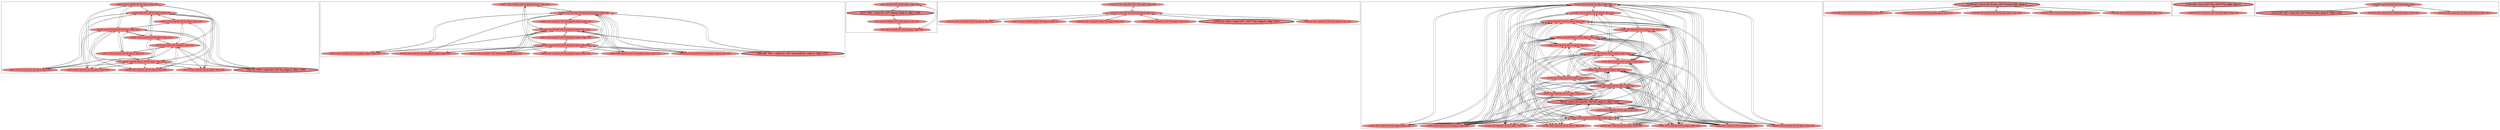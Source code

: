 
digraph G {





subgraph cluster7 {


node278 [fillcolor=lightcoral,label="[58/75]  %34 = load i32, i32* %j, align 4, !dbg !1378",shape=ellipse,style=filled ]
node276 [fillcolor=lightcoral,label="[59/74]  store i32 1, i32* %j, align 4, !dbg !1374",shape=ellipse,style=filled ]
node273 [penwidth=3.0,fontsize=20,fillcolor=lightcoral,label="[54/79]  %50 = load i32, i32* %j, align 4, !dbg !1399",shape=ellipse,style=filled ]
node274 [fillcolor=lightcoral,label="[56/77]  %39 = load i32, i32* %j, align 4, !dbg !1386",shape=ellipse,style=filled ]
node272 [fillcolor=lightcoral,label="[55/78]  store i32 %inc18, i32* %j, align 4, !dbg !1357",shape=ellipse,style=filled ]
node267 [fillcolor=lightcoral,label="[64/65]  %46 = load i32, i32* %j, align 4, !dbg !1393",shape=ellipse,style=filled ]
node275 [fillcolor=lightcoral,label="[70/71]  %44 = load i32, i32* %j, align 4, !dbg !1390",shape=ellipse,style=filled ]
node269 [fillcolor=lightcoral,label="[66/67]  %29 = load i32, i32* %j, align 4, !dbg !1354",shape=ellipse,style=filled ]
node277 [fillcolor=lightcoral,label="[57/76]  store i32 0, i32* %j, align 4, !dbg !1339",shape=ellipse,style=filled ]
node271 [fillcolor=lightcoral,label="[60/73]  %30 = load i32, i32* %j, align 4, !dbg !1357",shape=ellipse,style=filled ]
node266 [fillcolor=lightcoral,label="[68/69]  %24 = load i32, i32* %j, align 4, !dbg !1351",shape=ellipse,style=filled ]
node268 [fillcolor=lightcoral,label="[62/63]  %19 = load i32, i32* %j, align 4, !dbg !1343",shape=ellipse,style=filled ]
node270 [fillcolor=lightcoral,label="[61/72]  store i32 %inc38, i32* %j, align 4, !dbg !1393",shape=ellipse,style=filled ]

node271->node277 [ ]
node278->node272 [ ]
node271->node276 [ ]
node272->node274 [ ]
node272->node271 [ ]
node271->node272 [ ]
node270->node278 [ ]
node278->node270 [ ]
node270->node274 [ ]
node274->node270 [ ]
node277->node267 [ ]
node272->node267 [ ]
node267->node277 [ ]
node268->node277 [ ]
node266->node277 [ ]
node270->node266 [ ]
node276->node267 [ ]
node270->node267 [ ]
node267->node270 [ ]
node274->node277 [ ]
node277->node274 [ ]
node266->node276 [ ]
node273->node277 [ ]
node274->node272 [ ]
node276->node266 [ ]
node277->node273 [ ]
node272->node278 [ ]
node277->node268 [ ]
node268->node272 [ ]
node276->node271 [ ]
node277->node269 [ ]
node275->node272 [ ]
node269->node277 [ ]
node272->node275 [ ]
node272->node269 [ ]
node273->node276 [ ]
node276->node274 [ ]
node278->node277 [ ]
node270->node275 [ ]
node277->node271 [ ]
node272->node268 [ ]
node268->node270 [ ]
node266->node270 [ ]
node269->node276 [ ]
node276->node273 [ ]
node274->node276 [ ]
node275->node276 [ ]
node277->node266 [ ]
node276->node275 [ ]
node267->node276 [ ]
node277->node278 [ ]
node272->node273 [ ]
node278->node276 [ ]
node270->node271 [ ]
node275->node277 [ ]
node277->node275 [ ]
node268->node276 [ ]
node275->node270 [ ]
node269->node272 [ ]
node276->node278 [ ]
node276->node269 [ ]
node271->node270 [ ]
node269->node270 [ ]
node270->node269 [ ]
node273->node272 [ ]
node270->node268 [ ]
node267->node272 [ ]
node273->node270 [ ]
node270->node273 [ ]
node266->node272 [ ]
node276->node268 [ ]
node272->node266 [ ]


}

subgraph cluster6 {


node263 [fillcolor=lightcoral,label="[86/87]  %45 = load i32, i32* %arrayidx36, align 4, !dbg !1391",shape=ellipse,style=filled ]
node262 [fillcolor=lightcoral,label="[85/100]  store i32 %add, i32* %arrayidx36, align 4, !dbg !1391",shape=ellipse,style=filled ]
node264 [penwidth=3.0,fontsize=20,fillcolor=lightcoral,label="[80/105]  %51 = load i32, i32* %arrayidx44, align 4, !dbg !1397",shape=ellipse,style=filled ]
node260 [fillcolor=lightcoral,label="[83/102]  store i32* %13, i32** %arrayidx, align 8, !dbg !1325",shape=ellipse,style=filled ]
node259 [fillcolor=lightcoral,label="[82/103]  %40 = load i32, i32* %arrayidx32, align 4, !dbg !1383",shape=ellipse,style=filled ]
node265 [fillcolor=lightcoral,label="[84/101]  %43 = load i32*, i32** %arrayidx34, align 8, !dbg !1388",shape=ellipse,style=filled ]
node254 [fillcolor=lightcoral,label="[94/95]  %25 = load i32, i32* %arrayidx12, align 4, !dbg !1348",shape=ellipse,style=filled ]
node261 [fillcolor=lightcoral,label="[98/99]  %58 = load i32*, i32** %arrayidx53, align 8, !dbg !1415",shape=ellipse,style=filled ]
node253 [fillcolor=lightcoral,label="[96/97]  %49 = load i32*, i32** %arrayidx41, align 8, !dbg !1397",shape=ellipse,style=filled ]
node255 [fillcolor=lightcoral,label="[92/93]  %23 = load i32*, i32** %arrayidx10, align 8, !dbg !1348",shape=ellipse,style=filled ]
node256 [fillcolor=lightcoral,label="[90/91]  %28 = load i32*, i32** %arrayidx14, align 8, !dbg !1352",shape=ellipse,style=filled ]
node258 [fillcolor=lightcoral,label="[81/104]  store i32 %25, i32* %arrayidx16, align 4, !dbg !1355",shape=ellipse,style=filled ]
node257 [fillcolor=lightcoral,label="[88/89]  %38 = load i32*, i32** %arrayidx30, align 8, !dbg !1383",shape=ellipse,style=filled ]

node261->node260 [ ]
node262->node259 [ ]
node259->node260 [ ]
node257->node260 [ ]
node258->node263 [ ]
node263->node258 [ ]
node260->node255 [ ]
node255->node260 [ ]
node258->node259 [ ]
node258->node257 [ ]
node257->node258 [ ]
node263->node260 [ ]
node254->node262 [ ]
node261->node258 [ ]
node260->node253 [ ]
node253->node260 [ ]
node260->node263 [ ]
node262->node263 [ ]
node262->node256 [ ]
node262->node264 [ ]
node258->node255 [ ]
node261->node262 [ ]
node264->node262 [ ]
node260->node257 [ ]
node262->node255 [ ]
node258->node256 [ ]
node255->node258 [ ]
node264->node258 [ ]
node262->node265 [ ]
node262->node254 [ ]
node253->node258 [ ]
node265->node262 [ ]
node260->node259 [ ]
node258->node253 [ ]
node264->node260 [ ]
node260->node264 [ ]
node263->node262 [ ]
node256->node262 [ ]
node258->node261 [ ]
node260->node265 [ ]
node256->node258 [ ]
node259->node258 [ ]
node258->node264 [ ]
node255->node262 [ ]
node265->node258 [ ]
node258->node254 [ ]
node258->node265 [ ]
node265->node260 [ ]
node260->node256 [ ]
node260->node261 [ ]
node262->node253 [ ]
node253->node262 [ ]
node254->node260 [ ]
node262->node257 [ ]
node259->node262 [ ]
node262->node261 [ ]
node257->node262 [ ]
node254->node258 [ ]
node256->node260 [ ]
node260->node254 [ ]


}

subgraph cluster0 {


node209 [fillcolor=lightcoral,label="[1/6]  store i32 0, i32* %total, align 4, !dbg !1302",shape=ellipse,style=filled ]
node208 [penwidth=3.0,fontsize=20,fillcolor=lightcoral,label="[0/7]  %63 = load i32, i32* %total, align 4, !dbg !1426",shape=ellipse,style=filled ]
node206 [fillcolor=lightcoral,label="[3/4]  store i32 %add45, i32* %total, align 4, !dbg !1401",shape=ellipse,style=filled ]
node207 [fillcolor=lightcoral,label="[2/5]  %52 = load i32, i32* %total, align 4, !dbg !1401",shape=ellipse,style=filled ]

node208->node209 [ ]
node209->node208 [ ]
node208->node206 [ ]
node206->node208 [ ]
node206->node207 [ ]
node207->node206 [ ]
node207->node209 [ ]
node209->node207 [ ]


}

subgraph cluster5 {


node252 [fillcolor=lightcoral,label="[112/113]  %36 = load i32**, i32*** %b, align 8, !dbg !1383",shape=ellipse,style=filled ]
node251 [fillcolor=lightcoral,label="[114/115]  %61 = load i32**, i32*** %b, align 8, !dbg !1424",shape=ellipse,style=filled ]
node246 [fillcolor=lightcoral,label="[116/117]  %14 = load i32**, i32*** %b, align 8, !dbg !1323",shape=ellipse,style=filled ]
node247 [fillcolor=lightcoral,label="[107/120]  store i32** %5, i32*** %b, align 8, !dbg !1311",shape=ellipse,style=filled ]
node249 [fillcolor=lightcoral,label="[108/109]  %41 = load i32**, i32*** %b, align 8, !dbg !1388",shape=ellipse,style=filled ]
node245 [fillcolor=lightcoral,label="[118/119]  %26 = load i32**, i32*** %b, align 8, !dbg !1352",shape=ellipse,style=filled ]
node248 [penwidth=3.0,fontsize=20,fillcolor=lightcoral,label="[106/121]  %56 = load i32**, i32*** %b, align 8, !dbg !1415",shape=ellipse,style=filled ]
node250 [fillcolor=lightcoral,label="[110/111]  %47 = load i32**, i32*** %b, align 8, !dbg !1397",shape=ellipse,style=filled ]

node249->node247 [ ]
node247->node245 [ ]
node245->node247 [ ]
node251->node247 [ ]
node247->node249 [ ]
node247->node251 [ ]
node252->node247 [ ]
node250->node247 [ ]
node247->node246 [ ]
node246->node247 [ ]
node247->node248 [ ]
node247->node250 [ ]
node247->node252 [ ]
node248->node247 [ ]


}

subgraph cluster1 {


node232 [fillcolor=lightcoral,label="[22/39]  store i32 0, i32* %i, align 4, !dbg !1407",shape=ellipse,style=filled ]
node231 [fillcolor=lightcoral,label="[21/40]  %15 = load i32, i32* %i, align 4, !dbg !1324",shape=ellipse,style=filled ]
node229 [fillcolor=lightcoral,label="[20/41]  store i32 %inc, i32* %i, align 4, !dbg !1327",shape=ellipse,style=filled ]
node228 [fillcolor=lightcoral,label="[31/32]  %48 = load i32, i32* %i, align 4, !dbg !1398",shape=ellipse,style=filled ]
node227 [fillcolor=lightcoral,label="[23/24]  %31 = load i32, i32* %i, align 4, !dbg !1362",shape=ellipse,style=filled ]
node224 [fillcolor=lightcoral,label="[19/42]  %60 = load i32, i32* %i, align 4, !dbg !1420",shape=ellipse,style=filled ]
node215 [fillcolor=lightcoral,label="[27/28]  %37 = load i32, i32* %i, align 4, !dbg !1385",shape=ellipse,style=filled ]
node222 [fillcolor=lightcoral,label="[9/52]  %27 = load i32, i32* %i, align 4, !dbg !1353",shape=ellipse,style=filled ]
node214 [fillcolor=lightcoral,label="[13/48]  %17 = load i32, i32* %i, align 4, !dbg !1334",shape=ellipse,style=filled ]
node212 [fillcolor=lightcoral,label="[29/30]  %42 = load i32, i32* %i, align 4, !dbg !1389",shape=ellipse,style=filled ]
node217 [penwidth=3.0,fontsize=20,fillcolor=lightcoral,label="[8/53]  store i32 %inc55, i32* %i, align 4, !dbg !1420",shape=ellipse,style=filled ]
node230 [fillcolor=lightcoral,label="[16/45]  store i32 0, i32* %i, align 4, !dbg !1331",shape=ellipse,style=filled ]
node213 [fillcolor=lightcoral,label="[25/26]  %32 = load i32, i32* %i, align 4, !dbg !1369",shape=ellipse,style=filled ]
node226 [fillcolor=lightcoral,label="[18/43]  store i32 0, i32* %i, align 4, !dbg !1312",shape=ellipse,style=filled ]
node211 [fillcolor=lightcoral,label="[33/34]  %53 = load i32, i32* %i, align 4, !dbg !1403",shape=ellipse,style=filled ]
node219 [fillcolor=lightcoral,label="[35/36]  %54 = load i32, i32* %i, align 4, !dbg !1410",shape=ellipse,style=filled ]
node210 [fillcolor=lightcoral,label="[37/38]  %57 = load i32, i32* %i, align 4, !dbg !1417",shape=ellipse,style=filled ]
node216 [fillcolor=lightcoral,label="[12/49]  store i32 %inc47, i32* %i, align 4, !dbg !1403",shape=ellipse,style=filled ]
node218 [fillcolor=lightcoral,label="[11/50]  %22 = load i32, i32* %i, align 4, !dbg !1350",shape=ellipse,style=filled ]
node225 [fillcolor=lightcoral,label="[14/47]  store i32 %inc21, i32* %i, align 4, !dbg !1362",shape=ellipse,style=filled ]
node220 [fillcolor=lightcoral,label="[15/46]  %16 = load i32, i32* %i, align 4, !dbg !1327",shape=ellipse,style=filled ]
node221 [fillcolor=lightcoral,label="[10/51]  store i32 0, i32* %i, align 4, !dbg !1366",shape=ellipse,style=filled ]
node223 [fillcolor=lightcoral,label="[17/44]  %6 = load i32, i32* %i, align 4, !dbg !1315",shape=ellipse,style=filled ]

node231->node225 [ ]
node225->node227 [ ]
node224->node226 [ ]
node227->node229 [ ]
node225->node224 [ ]
node224->node225 [ ]
node212->node230 [ ]
node230->node212 [ ]
node222->node232 [ ]
node232->node222 [ ]
node230->node222 [ ]
node222->node229 [ ]
node217->node223 [ ]
node226->node222 [ ]
node222->node226 [ ]
node225->node222 [ ]
node221->node231 [ ]
node232->node220 [ ]
node220->node230 [ ]
node230->node220 [ ]
node220->node225 [ ]
node220->node226 [ ]
node225->node219 [ ]
node219->node225 [ ]
node229->node219 [ ]
node221->node228 [ ]
node228->node221 [ ]
node218->node230 [ ]
node223->node225 [ ]
node225->node218 [ ]
node221->node218 [ ]
node229->node227 [ ]
node218->node221 [ ]
node225->node214 [ ]
node215->node232 [ ]
node232->node215 [ ]
node225->node213 [ ]
node213->node225 [ ]
node210->node221 [ ]
node226->node213 [ ]
node213->node226 [ ]
node219->node229 [ ]
node213->node216 [ ]
node229->node220 [ ]
node214->node217 [ ]
node228->node217 [ ]
node217->node214 [ ]
node214->node225 [ ]
node215->node217 [ ]
node229->node224 [ ]
node217->node215 [ ]
node221->node215 [ ]
node225->node215 [ ]
node227->node225 [ ]
node215->node225 [ ]
node230->node215 [ ]
node222->node225 [ ]
node219->node226 [ ]
node217->node210 [ ]
node216->node219 [ ]
node232->node218 [ ]
node231->node221 [ ]
node229->node212 [ ]
node223->node232 [ ]
node216->node220 [ ]
node229->node215 [ ]
node229->node231 [ ]
node232->node210 [ ]
node218->node216 [ ]
node215->node226 [ ]
node216->node218 [ ]
node231->node230 [ ]
node219->node216 [ ]
node218->node229 [ ]
node224->node229 [ ]
node229->node214 [ ]
node229->node218 [ ]
node215->node230 [ ]
node220->node221 [ ]
node213->node217 [ ]
node221->node223 [ ]
node223->node229 [ ]
node226->node231 [ ]
node225->node211 [ ]
node214->node232 [ ]
node223->node230 [ ]
node231->node226 [ ]
node216->node215 [ ]
node223->node221 [ ]
node217->node219 [ ]
node228->node232 [ ]
node232->node227 [ ]
node221->node222 [ ]
node227->node221 [ ]
node211->node229 [ ]
node228->node229 [ ]
node223->node216 [ ]
node216->node231 [ ]
node226->node212 [ ]
node229->node228 [ ]
node229->node223 [ ]
node232->node214 [ ]
node230->node228 [ ]
node224->node230 [ ]
node213->node221 [ ]
node218->node232 [ ]
node210->node216 [ ]
node231->node232 [ ]
node214->node221 [ ]
node232->node213 [ ]
node221->node212 [ ]
node230->node231 [ ]
node232->node231 [ ]
node228->node226 [ ]
node225->node223 [ ]
node219->node217 [ ]
node221->node227 [ ]
node216->node213 [ ]
node227->node217 [ ]
node216->node224 [ ]
node220->node232 [ ]
node216->node223 [ ]
node220->node229 [ ]
node230->node224 [ ]
node221->node211 [ ]
node226->node211 [ ]
node221->node210 [ ]
node217->node213 [ ]
node215->node229 [ ]
node225->node231 [ ]
node211->node225 [ ]
node211->node216 [ ]
node217->node220 [ ]
node230->node219 [ ]
node213->node232 [ ]
node232->node223 [ ]
node221->node213 [ ]
node220->node216 [ ]
node220->node217 [ ]
node230->node214 [ ]
node226->node219 [ ]
node210->node226 [ ]
node217->node227 [ ]
node231->node229 [ ]
node215->node221 [ ]
node212->node221 [ ]
node224->node221 [ ]
node217->node228 [ ]
node230->node227 [ ]
node226->node227 [ ]
node227->node232 [ ]
node230->node223 [ ]
node224->node216 [ ]
node214->node229 [ ]
node226->node220 [ ]
node231->node216 [ ]
node225->node212 [ ]
node227->node226 [ ]
node210->node225 [ ]
node217->node211 [ ]
node211->node217 [ ]
node223->node217 [ ]
node216->node214 [ ]
node227->node230 [ ]
node219->node230 [ ]
node217->node224 [ ]
node224->node217 [ ]
node225->node220 [ ]
node228->node216 [ ]
node228->node230 [ ]
node216->node228 [ ]
node226->node215 [ ]
node210->node232 [ ]
node226->node228 [ ]
node230->node211 [ ]
node214->node230 [ ]
node231->node217 [ ]
node217->node231 [ ]
node216->node222 [ ]
node214->node226 [ ]
node226->node214 [ ]
node211->node221 [ ]
node218->node225 [ ]
node212->node226 [ ]
node217->node218 [ ]
node218->node217 [ ]
node228->node225 [ ]
node219->node232 [ ]
node213->node230 [ ]
node225->node228 [ ]
node216->node211 [ ]
node221->node220 [ ]
node219->node221 [ ]
node210->node217 [ ]
node211->node226 [ ]
node232->node211 [ ]
node229->node222 [ ]
node211->node232 [ ]
node232->node219 [ ]
node217->node222 [ ]
node222->node230 [ ]
node230->node210 [ ]
node227->node216 [ ]
node225->node210 [ ]
node212->node225 [ ]
node229->node210 [ ]
node210->node229 [ ]
node216->node210 [ ]
node226->node223 [ ]
node223->node226 [ ]
node216->node212 [ ]
node212->node216 [ ]
node218->node226 [ ]
node226->node218 [ ]
node215->node216 [ ]
node221->node224 [ ]
node217->node212 [ ]
node210->node230 [ ]
node212->node217 [ ]
node232->node212 [ ]
node232->node224 [ ]
node224->node232 [ ]
node216->node227 [ ]
node212->node229 [ ]
node229->node213 [ ]
node230->node218 [ ]
node222->node217 [ ]
node213->node229 [ ]
node214->node216 [ ]
node212->node232 [ ]
node226->node210 [ ]
node226->node224 [ ]
node222->node216 [ ]
node221->node214 [ ]
node221->node219 [ ]
node211->node230 [ ]
node230->node213 [ ]
node222->node221 [ ]
node232->node228 [ ]
node229->node211 [ ]


}

subgraph cluster2 {


node237 [penwidth=3.0,fontsize=20,fillcolor=lightcoral,label="[130/141]  store i32 %vsize, i32* %vsize.addr, align 4",shape=ellipse,style=filled ]
node236 [fillcolor=lightcoral,label="[137/138]  %33 = load i32, i32* %vsize.addr, align 4, !dbg !1371",shape=ellipse,style=filled ]
node238 [fillcolor=lightcoral,label="[131/132]  %7 = load i32, i32* %vsize.addr, align 4, !dbg !1317",shape=ellipse,style=filled ]
node235 [fillcolor=lightcoral,label="[133/134]  %0 = load i32, i32* %vsize.addr, align 4, !dbg !1309",shape=ellipse,style=filled ]
node233 [fillcolor=lightcoral,label="[139/140]  %55 = load i32, i32* %vsize.addr, align 4, !dbg !1412",shape=ellipse,style=filled ]
node234 [fillcolor=lightcoral,label="[135/136]  %18 = load i32, i32* %vsize.addr, align 4, !dbg !1336",shape=ellipse,style=filled ]

node236->node237 [ ]
node237->node236 [ ]
node237->node233 [ ]
node233->node237 [ ]
node237->node238 [ ]
node237->node235 [ ]
node237->node234 [ ]
node238->node237 [ ]
node235->node237 [ ]
node234->node237 [ ]


}

subgraph cluster3 {


node240 [penwidth=3.0,fontsize=20,fillcolor=lightcoral,label="[142/145]  store i32** %a, i32*** %a.addr, align 8",shape=ellipse,style=filled ]
node239 [fillcolor=lightcoral,label="[143/144]  %21 = load i32**, i32*** %a.addr, align 8, !dbg !1348",shape=ellipse,style=filled ]

node239->node240 [ ]
node240->node239 [ ]


}

subgraph cluster4 {


node244 [fillcolor=lightcoral,label="[123/128]  store i32 %hsize, i32* %hsize.addr, align 4",shape=ellipse,style=filled ]
node243 [penwidth=3.0,fontsize=20,fillcolor=lightcoral,label="[122/129]  %8 = load i32, i32* %hsize.addr, align 4, !dbg !1320",shape=ellipse,style=filled ]
node241 [fillcolor=lightcoral,label="[126/127]  %35 = load i32, i32* %hsize.addr, align 4, !dbg !1380",shape=ellipse,style=filled ]
node242 [fillcolor=lightcoral,label="[124/125]  %20 = load i32, i32* %hsize.addr, align 4, !dbg !1345",shape=ellipse,style=filled ]

node244->node242 [ ]
node242->node244 [ ]
node241->node244 [ ]
node243->node244 [ ]
node244->node243 [ ]
node244->node241 [ ]


}

}
